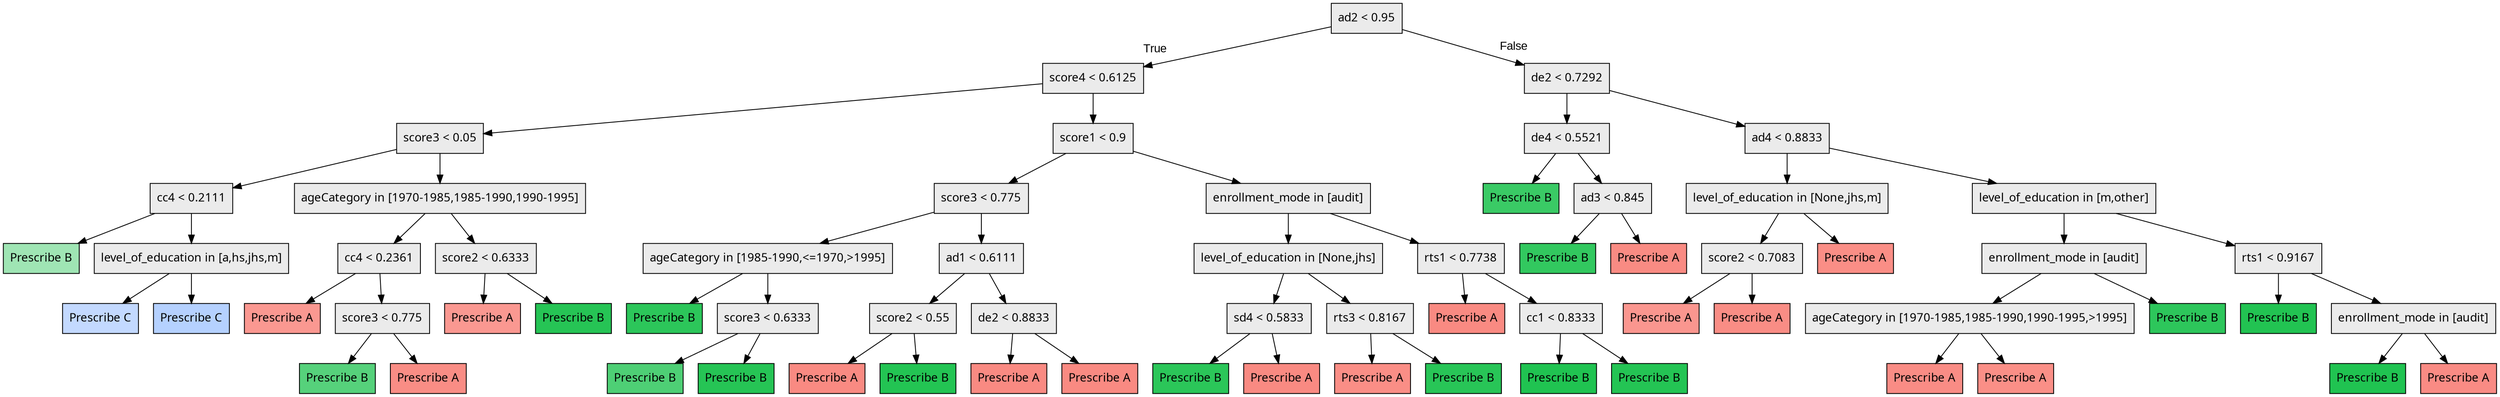 digraph "G" {
1 [fillcolor="#EBEBEB", fontname="bold arial", label="ad2 &lt; 0.95", shape=box, style="filled"];
2 [fillcolor="#EBEBEB", fontname="bold arial", label="score4 &lt; 0.6125", shape=box, style="filled"];
3 [fillcolor="#EBEBEB", fontname="bold arial", label="score3 &lt; 0.05", shape=box, style="filled"];
4 [fillcolor="#EBEBEB", fontname="bold arial", label="cc4 &lt; 0.2111", shape=box, style="filled"];
5 [color=black, fillcolor="#00BA3860", fontname="bold arial", label="Prescribe B", shape=box, style="filled"];
6 [fillcolor="#EBEBEB", fontname="bold arial", label="level_of_education in [a,hs,jhs,m]", shape=box, style="filled"];
7 [color=black, fillcolor="#619CFF60", fontname="bold arial", label="Prescribe C", shape=box, style="filled"];
8 [color=black, fillcolor="#619CFF77", fontname="bold arial", label="Prescribe C", shape=box, style="filled"];
9 [fillcolor="#EBEBEB", fontname="bold arial", label="ageCategory in [1970-1985,1985-1990,1990-1995]", shape=box, style="filled"];
10 [fillcolor="#EBEBEB", fontname="bold arial", label="cc4 &lt; 0.2361", shape=box, style="filled"];
11 [color=black, fillcolor="#F8766Dbf", fontname="bold arial", label="Prescribe A", shape=box, style="filled"];
12 [fillcolor="#EBEBEB", fontname="bold arial", label="score3 &lt; 0.775", shape=box, style="filled"];
13 [color=black, fillcolor="#00BA38a9", fontname="bold arial", label="Prescribe B", shape=box, style="filled"];
14 [color=black, fillcolor="#F8766Dd4", fontname="bold arial", label="Prescribe A", shape=box, style="filled"];
15 [fillcolor="#EBEBEB", fontname="bold arial", label="score2 &lt; 0.6333", shape=box, style="filled"];
16 [color=black, fillcolor="#F8766Dbf", fontname="bold arial", label="Prescribe A", shape=box, style="filled"];
17 [color=black, fillcolor="#00BA38d9", fontname="bold arial", label="Prescribe B", shape=box, style="filled"];
18 [fillcolor="#EBEBEB", fontname="bold arial", label="score1 &lt; 0.9", shape=box, style="filled"];
19 [fillcolor="#EBEBEB", fontname="bold arial", label="score3 &lt; 0.775", shape=box, style="filled"];
20 [fillcolor="#EBEBEB", fontname="bold arial", label="ageCategory in [1985-1990,&lt;=1970,&gt;1995]", shape=box, style="filled"];
21 [color=black, fillcolor="#00BA38d3", fontname="bold arial", label="Prescribe B", shape=box, style="filled"];
22 [fillcolor="#EBEBEB", fontname="bold arial", label="score3 &lt; 0.6333", shape=box, style="filled"];
23 [color=black, fillcolor="#00BA38b1", fontname="bold arial", label="Prescribe B", shape=box, style="filled"];
24 [color=black, fillcolor="#00BA38d9", fontname="bold arial", label="Prescribe B", shape=box, style="filled"];
25 [fillcolor="#EBEBEB", fontname="bold arial", label="ad1 &lt; 0.6111", shape=box, style="filled"];
26 [fillcolor="#EBEBEB", fontname="bold arial", label="score2 &lt; 0.55", shape=box, style="filled"];
27 [color=black, fillcolor="#F8766Dda", fontname="bold arial", label="Prescribe A", shape=box, style="filled"];
28 [color=black, fillcolor="#00BA38dc", fontname="bold arial", label="Prescribe B", shape=box, style="filled"];
29 [fillcolor="#EBEBEB", fontname="bold arial", label="de2 &lt; 0.8833", shape=box, style="filled"];
30 [color=black, fillcolor="#F8766Dda", fontname="bold arial", label="Prescribe A", shape=box, style="filled"];
31 [color=black, fillcolor="#F8766Dda", fontname="bold arial", label="Prescribe A", shape=box, style="filled"];
32 [fillcolor="#EBEBEB", fontname="bold arial", label="enrollment_mode in [audit]", shape=box, style="filled"];
33 [fillcolor="#EBEBEB", fontname="bold arial", label="level_of_education in [None,jhs]", shape=box, style="filled"];
34 [fillcolor="#EBEBEB", fontname="bold arial", label="sd4 &lt; 0.5833", shape=box, style="filled"];
35 [color=black, fillcolor="#00BA38d4", fontname="bold arial", label="Prescribe B", shape=box, style="filled"];
36 [color=black, fillcolor="#F8766Dda", fontname="bold arial", label="Prescribe A", shape=box, style="filled"];
37 [fillcolor="#EBEBEB", fontname="bold arial", label="rts3 &lt; 0.8167", shape=box, style="filled"];
38 [color=black, fillcolor="#F8766Dd3", fontname="bold arial", label="Prescribe A", shape=box, style="filled"];
39 [color=black, fillcolor="#00BA38d7", fontname="bold arial", label="Prescribe B", shape=box, style="filled"];
40 [fillcolor="#EBEBEB", fontname="bold arial", label="rts1 &lt; 0.7738", shape=box, style="filled"];
41 [color=black, fillcolor="#F8766Dda", fontname="bold arial", label="Prescribe A", shape=box, style="filled"];
42 [fillcolor="#EBEBEB", fontname="bold arial", label="cc1 &lt; 0.8333", shape=box, style="filled"];
43 [color=black, fillcolor="#00BA38df", fontname="bold arial", label="Prescribe B", shape=box, style="filled"];
44 [color=black, fillcolor="#00BA38db", fontname="bold arial", label="Prescribe B", shape=box, style="filled"];
45 [fillcolor="#EBEBEB", fontname="bold arial", label="de2 &lt; 0.7292", shape=box, style="filled"];
46 [fillcolor="#EBEBEB", fontname="bold arial", label="de4 &lt; 0.5521", shape=box, style="filled"];
47 [color=black, fillcolor="#00BA38c5", fontname="bold arial", label="Prescribe B", shape=box, style="filled"];
48 [fillcolor="#EBEBEB", fontname="bold arial", label="ad3 &lt; 0.845", shape=box, style="filled"];
49 [color=black, fillcolor="#00BA38cd", fontname="bold arial", label="Prescribe B", shape=box, style="filled"];
50 [color=black, fillcolor="#F8766Dd8", fontname="bold arial", label="Prescribe A", shape=box, style="filled"];
51 [fillcolor="#EBEBEB", fontname="bold arial", label="ad4 &lt; 0.8833", shape=box, style="filled"];
52 [fillcolor="#EBEBEB", fontname="bold arial", label="level_of_education in [None,jhs,m]", shape=box, style="filled"];
53 [fillcolor="#EBEBEB", fontname="bold arial", label="score2 &lt; 0.7083", shape=box, style="filled"];
54 [color=black, fillcolor="#F8766Dc4", fontname="bold arial", label="Prescribe A", shape=box, style="filled"];
55 [color=black, fillcolor="#F8766Dd4", fontname="bold arial", label="Prescribe A", shape=box, style="filled"];
56 [color=black, fillcolor="#F8766Dd3", fontname="bold arial", label="Prescribe A", shape=box, style="filled"];
57 [fillcolor="#EBEBEB", fontname="bold arial", label="level_of_education in [m,other]", shape=box, style="filled"];
58 [fillcolor="#EBEBEB", fontname="bold arial", label="enrollment_mode in [audit]", shape=box, style="filled"];
59 [fillcolor="#EBEBEB", fontname="bold arial", label="ageCategory in [1970-1985,1985-1990,1990-1995,&gt;1995]", shape=box, style="filled"];
60 [color=black, fillcolor="#F8766Dd5", fontname="bold arial", label="Prescribe A", shape=box, style="filled"];
61 [color=black, fillcolor="#F8766Dd1", fontname="bold arial", label="Prescribe A", shape=box, style="filled"];
62 [color=black, fillcolor="#00BA38d2", fontname="bold arial", label="Prescribe B", shape=box, style="filled"];
63 [fillcolor="#EBEBEB", fontname="bold arial", label="rts1 &lt; 0.9167", shape=box, style="filled"];
64 [color=black, fillcolor="#00BA38dd", fontname="bold arial", label="Prescribe B", shape=box, style="filled"];
65 [fillcolor="#EBEBEB", fontname="bold arial", label="enrollment_mode in [audit]", shape=box, style="filled"];
66 [color=black, fillcolor="#00BA38df", fontname="bold arial", label="Prescribe B", shape=box, style="filled"];
67 [color=black, fillcolor="#F8766Dd7", fontname="bold arial", label="Prescribe A", shape=box, style="filled"];
1 -> 2  [fontname="arial", headlabel="True", key=0, labelangle=45, labeldistance="2.5"];
1 -> 45  [fontname="arial", headlabel="False", key=0, labelangle="-45", labeldistance="2.5"];
2 -> 3  [key=0];
2 -> 18  [key=0];
3 -> 4  [key=0];
3 -> 9  [key=0];
4 -> 5  [key=0];
4 -> 6  [key=0];
6 -> 7  [key=0];
6 -> 8  [key=0];
9 -> 10  [key=0];
9 -> 15  [key=0];
10 -> 11  [key=0];
10 -> 12  [key=0];
12 -> 13  [key=0];
12 -> 14  [key=0];
15 -> 16  [key=0];
15 -> 17  [key=0];
18 -> 19  [key=0];
18 -> 32  [key=0];
19 -> 20  [key=0];
19 -> 25  [key=0];
20 -> 21  [key=0];
20 -> 22  [key=0];
22 -> 23  [key=0];
22 -> 24  [key=0];
25 -> 26  [key=0];
25 -> 29  [key=0];
26 -> 27  [key=0];
26 -> 28  [key=0];
29 -> 30  [key=0];
29 -> 31  [key=0];
32 -> 33  [key=0];
32 -> 40  [key=0];
33 -> 34  [key=0];
33 -> 37  [key=0];
34 -> 35  [key=0];
34 -> 36  [key=0];
37 -> 38  [key=0];
37 -> 39  [key=0];
40 -> 41  [key=0];
40 -> 42  [key=0];
42 -> 43  [key=0];
42 -> 44  [key=0];
45 -> 46  [key=0];
45 -> 51  [key=0];
46 -> 47  [key=0];
46 -> 48  [key=0];
48 -> 49  [key=0];
48 -> 50  [key=0];
51 -> 52  [key=0];
51 -> 57  [key=0];
52 -> 53  [key=0];
52 -> 56  [key=0];
53 -> 54  [key=0];
53 -> 55  [key=0];
57 -> 58  [key=0];
57 -> 63  [key=0];
58 -> 59  [key=0];
58 -> 62  [key=0];
59 -> 60  [key=0];
59 -> 61  [key=0];
63 -> 64  [key=0];
63 -> 65  [key=0];
65 -> 66  [key=0];
65 -> 67  [key=0];
}
